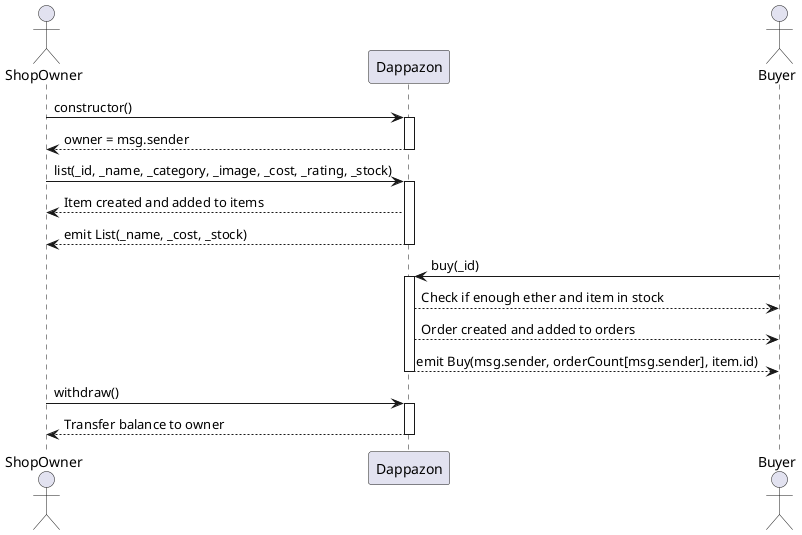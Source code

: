 @startuml
actor ShopOwner
participant Dappazon
actor Buyer


ShopOwner -> Dappazon: constructor()
activate Dappazon
Dappazon --> ShopOwner: owner = msg.sender
deactivate Dappazon

ShopOwner -> Dappazon: list(_id, _name, _category, _image, _cost, _rating, _stock)
activate Dappazon
Dappazon --> ShopOwner: Item created and added to items
Dappazon --> ShopOwner: emit List(_name, _cost, _stock)
deactivate Dappazon

Buyer -> Dappazon: buy(_id)
activate Dappazon
Dappazon --> Buyer: Check if enough ether and item in stock
Dappazon --> Buyer: Order created and added to orders
Dappazon --> Buyer: emit Buy(msg.sender, orderCount[msg.sender], item.id)
deactivate Dappazon

ShopOwner -> Dappazon: withdraw()
activate Dappazon
Dappazon --> ShopOwner: Transfer balance to owner
deactivate Dappazon

@enduml